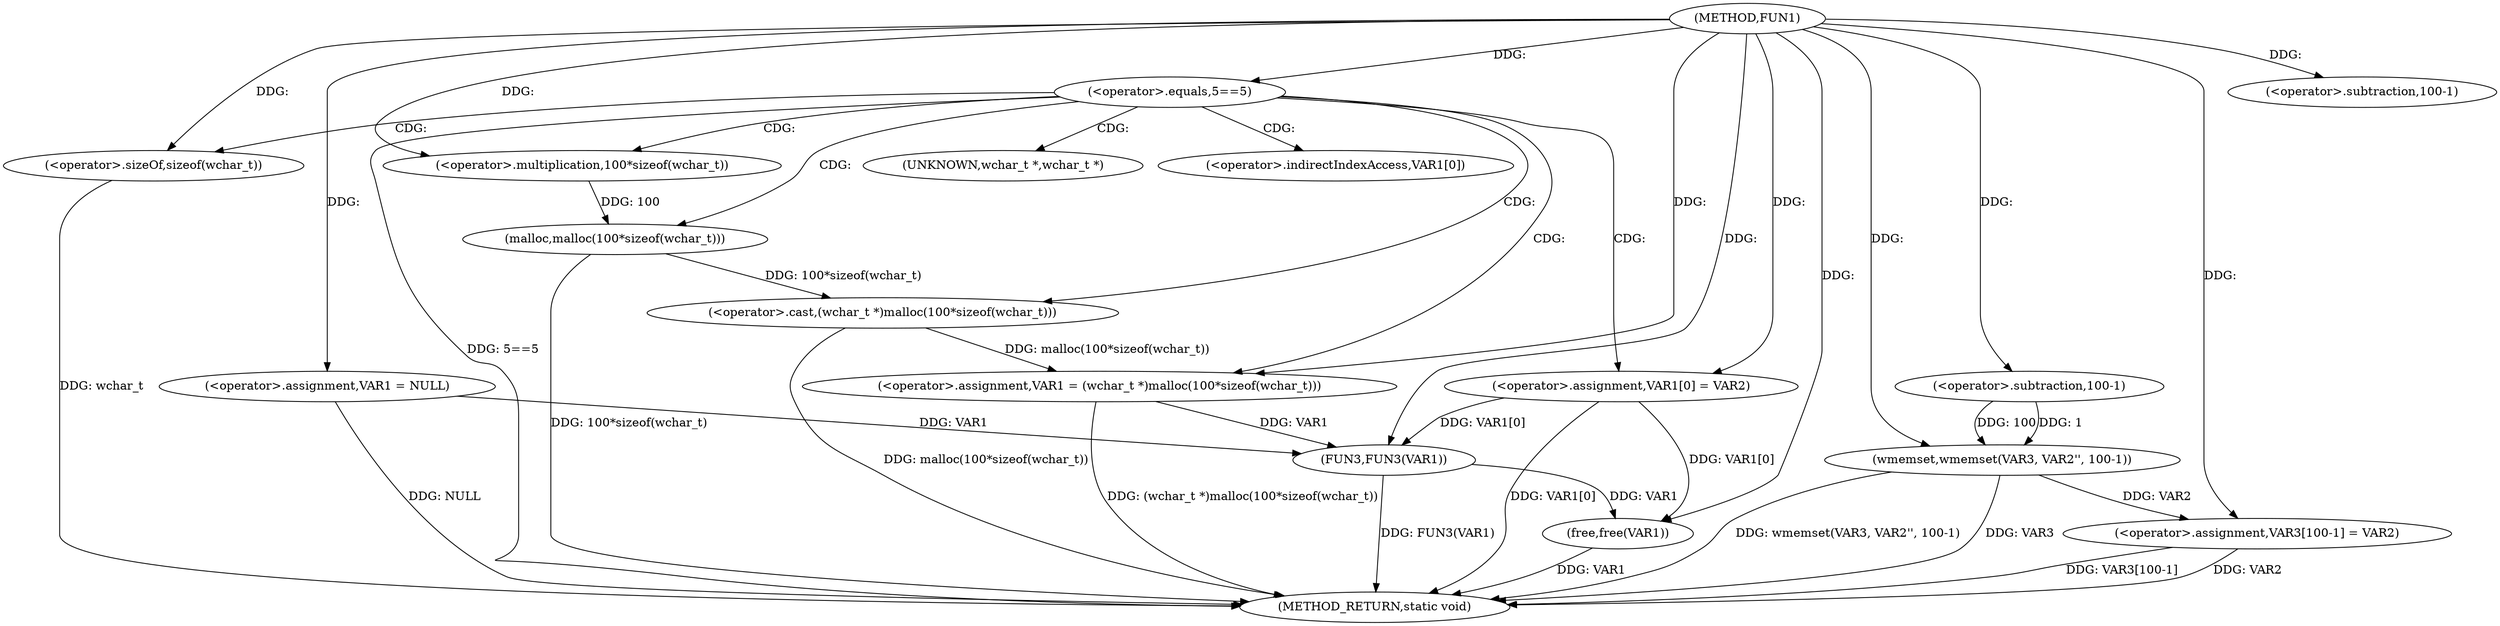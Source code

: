 digraph FUN1 {  
"1000100" [label = "(METHOD,FUN1)" ]
"1000144" [label = "(METHOD_RETURN,static void)" ]
"1000103" [label = "(<operator>.assignment,VAR1 = NULL)" ]
"1000107" [label = "(<operator>.equals,5==5)" ]
"1000111" [label = "(<operator>.assignment,VAR1 = (wchar_t *)malloc(100*sizeof(wchar_t)))" ]
"1000113" [label = "(<operator>.cast,(wchar_t *)malloc(100*sizeof(wchar_t)))" ]
"1000115" [label = "(malloc,malloc(100*sizeof(wchar_t)))" ]
"1000116" [label = "(<operator>.multiplication,100*sizeof(wchar_t))" ]
"1000118" [label = "(<operator>.sizeOf,sizeof(wchar_t))" ]
"1000120" [label = "(<operator>.assignment,VAR1[0] = VAR2)" ]
"1000127" [label = "(wmemset,wmemset(VAR3, VAR2'', 100-1))" ]
"1000130" [label = "(<operator>.subtraction,100-1)" ]
"1000133" [label = "(<operator>.assignment,VAR3[100-1] = VAR2)" ]
"1000136" [label = "(<operator>.subtraction,100-1)" ]
"1000140" [label = "(FUN3,FUN3(VAR1))" ]
"1000142" [label = "(free,free(VAR1))" ]
"1000114" [label = "(UNKNOWN,wchar_t *,wchar_t *)" ]
"1000121" [label = "(<operator>.indirectIndexAccess,VAR1[0])" ]
  "1000107" -> "1000144"  [ label = "DDG: 5==5"] 
  "1000103" -> "1000144"  [ label = "DDG: NULL"] 
  "1000133" -> "1000144"  [ label = "DDG: VAR2"] 
  "1000140" -> "1000144"  [ label = "DDG: FUN3(VAR1)"] 
  "1000127" -> "1000144"  [ label = "DDG: wmemset(VAR3, VAR2'', 100-1)"] 
  "1000127" -> "1000144"  [ label = "DDG: VAR3"] 
  "1000118" -> "1000144"  [ label = "DDG: wchar_t"] 
  "1000133" -> "1000144"  [ label = "DDG: VAR3[100-1]"] 
  "1000113" -> "1000144"  [ label = "DDG: malloc(100*sizeof(wchar_t))"] 
  "1000120" -> "1000144"  [ label = "DDG: VAR1[0]"] 
  "1000111" -> "1000144"  [ label = "DDG: (wchar_t *)malloc(100*sizeof(wchar_t))"] 
  "1000142" -> "1000144"  [ label = "DDG: VAR1"] 
  "1000115" -> "1000144"  [ label = "DDG: 100*sizeof(wchar_t)"] 
  "1000100" -> "1000103"  [ label = "DDG: "] 
  "1000100" -> "1000107"  [ label = "DDG: "] 
  "1000113" -> "1000111"  [ label = "DDG: malloc(100*sizeof(wchar_t))"] 
  "1000100" -> "1000111"  [ label = "DDG: "] 
  "1000115" -> "1000113"  [ label = "DDG: 100*sizeof(wchar_t)"] 
  "1000116" -> "1000115"  [ label = "DDG: 100"] 
  "1000100" -> "1000116"  [ label = "DDG: "] 
  "1000100" -> "1000118"  [ label = "DDG: "] 
  "1000100" -> "1000120"  [ label = "DDG: "] 
  "1000100" -> "1000127"  [ label = "DDG: "] 
  "1000130" -> "1000127"  [ label = "DDG: 100"] 
  "1000130" -> "1000127"  [ label = "DDG: 1"] 
  "1000100" -> "1000130"  [ label = "DDG: "] 
  "1000127" -> "1000133"  [ label = "DDG: VAR2"] 
  "1000100" -> "1000133"  [ label = "DDG: "] 
  "1000100" -> "1000136"  [ label = "DDG: "] 
  "1000103" -> "1000140"  [ label = "DDG: VAR1"] 
  "1000120" -> "1000140"  [ label = "DDG: VAR1[0]"] 
  "1000111" -> "1000140"  [ label = "DDG: VAR1"] 
  "1000100" -> "1000140"  [ label = "DDG: "] 
  "1000140" -> "1000142"  [ label = "DDG: VAR1"] 
  "1000120" -> "1000142"  [ label = "DDG: VAR1[0]"] 
  "1000100" -> "1000142"  [ label = "DDG: "] 
  "1000107" -> "1000121"  [ label = "CDG: "] 
  "1000107" -> "1000116"  [ label = "CDG: "] 
  "1000107" -> "1000114"  [ label = "CDG: "] 
  "1000107" -> "1000115"  [ label = "CDG: "] 
  "1000107" -> "1000120"  [ label = "CDG: "] 
  "1000107" -> "1000113"  [ label = "CDG: "] 
  "1000107" -> "1000118"  [ label = "CDG: "] 
  "1000107" -> "1000111"  [ label = "CDG: "] 
}
